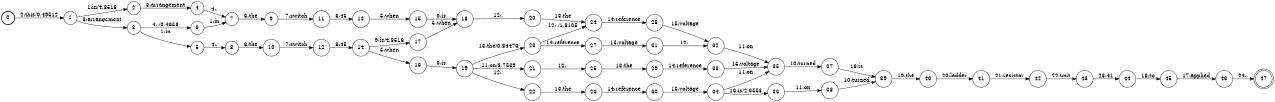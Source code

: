 digraph FST {
rankdir = LR;
size = "8.5,11";
label = "";
center = 1;
orientation = Portrait;
ranksep = "0.4";
nodesep = "0.25";
0 [label = "0", shape = circle, style = bold, fontsize = 14]
	0 -> 1 [label = "2:this/0.49512", fontsize = 14];
1 [label = "1", shape = circle, style = solid, fontsize = 14]
	1 -> 2 [label = "1:in/4.8516", fontsize = 14];
	1 -> 3 [label = "3:arrangement", fontsize = 14];
2 [label = "2", shape = circle, style = solid, fontsize = 14]
	2 -> 4 [label = "3:arrangement", fontsize = 14];
3 [label = "3", shape = circle, style = solid, fontsize = 14]
	3 -> 5 [label = "1:in", fontsize = 14];
	3 -> 6 [label = "4:,/3.4658", fontsize = 14];
4 [label = "4", shape = circle, style = solid, fontsize = 14]
	4 -> 7 [label = "4:,", fontsize = 14];
5 [label = "5", shape = circle, style = solid, fontsize = 14]
	5 -> 8 [label = "4:,", fontsize = 14];
6 [label = "6", shape = circle, style = solid, fontsize = 14]
	6 -> 7 [label = "1:in", fontsize = 14];
7 [label = "7", shape = circle, style = solid, fontsize = 14]
	7 -> 9 [label = "6:the", fontsize = 14];
8 [label = "8", shape = circle, style = solid, fontsize = 14]
	8 -> 10 [label = "6:the", fontsize = 14];
9 [label = "9", shape = circle, style = solid, fontsize = 14]
	9 -> 11 [label = "7:switch", fontsize = 14];
10 [label = "10", shape = circle, style = solid, fontsize = 14]
	10 -> 12 [label = "7:switch", fontsize = 14];
11 [label = "11", shape = circle, style = solid, fontsize = 14]
	11 -> 13 [label = "8:45", fontsize = 14];
12 [label = "12", shape = circle, style = solid, fontsize = 14]
	12 -> 14 [label = "8:45", fontsize = 14];
13 [label = "13", shape = circle, style = solid, fontsize = 14]
	13 -> 15 [label = "5:when", fontsize = 14];
14 [label = "14", shape = circle, style = solid, fontsize = 14]
	14 -> 16 [label = "5:when", fontsize = 14];
	14 -> 17 [label = "9:is/4.8516", fontsize = 14];
15 [label = "15", shape = circle, style = solid, fontsize = 14]
	15 -> 18 [label = "9:is", fontsize = 14];
16 [label = "16", shape = circle, style = solid, fontsize = 14]
	16 -> 19 [label = "9:is", fontsize = 14];
17 [label = "17", shape = circle, style = solid, fontsize = 14]
	17 -> 18 [label = "5:when", fontsize = 14];
18 [label = "18", shape = circle, style = solid, fontsize = 14]
	18 -> 20 [label = "12:,", fontsize = 14];
19 [label = "19", shape = circle, style = solid, fontsize = 14]
	19 -> 22 [label = "12:,", fontsize = 14];
	19 -> 23 [label = "13:the/0.84473", fontsize = 14];
	19 -> 21 [label = "11:on/3.7539", fontsize = 14];
20 [label = "20", shape = circle, style = solid, fontsize = 14]
	20 -> 24 [label = "13:the", fontsize = 14];
21 [label = "21", shape = circle, style = solid, fontsize = 14]
	21 -> 25 [label = "12:,", fontsize = 14];
22 [label = "22", shape = circle, style = solid, fontsize = 14]
	22 -> 26 [label = "13:the", fontsize = 14];
23 [label = "23", shape = circle, style = solid, fontsize = 14]
	23 -> 24 [label = "12:,/1.8105", fontsize = 14];
	23 -> 27 [label = "14:reference", fontsize = 14];
24 [label = "24", shape = circle, style = solid, fontsize = 14]
	24 -> 28 [label = "14:reference", fontsize = 14];
25 [label = "25", shape = circle, style = solid, fontsize = 14]
	25 -> 29 [label = "13:the", fontsize = 14];
26 [label = "26", shape = circle, style = solid, fontsize = 14]
	26 -> 30 [label = "14:reference", fontsize = 14];
27 [label = "27", shape = circle, style = solid, fontsize = 14]
	27 -> 31 [label = "15:voltage", fontsize = 14];
28 [label = "28", shape = circle, style = solid, fontsize = 14]
	28 -> 32 [label = "15:voltage", fontsize = 14];
29 [label = "29", shape = circle, style = solid, fontsize = 14]
	29 -> 33 [label = "14:reference", fontsize = 14];
30 [label = "30", shape = circle, style = solid, fontsize = 14]
	30 -> 34 [label = "15:voltage", fontsize = 14];
31 [label = "31", shape = circle, style = solid, fontsize = 14]
	31 -> 32 [label = "12:,", fontsize = 14];
32 [label = "32", shape = circle, style = solid, fontsize = 14]
	32 -> 35 [label = "11:on", fontsize = 14];
33 [label = "33", shape = circle, style = solid, fontsize = 14]
	33 -> 35 [label = "15:voltage", fontsize = 14];
34 [label = "34", shape = circle, style = solid, fontsize = 14]
	34 -> 36 [label = "16:is/2.6553", fontsize = 14];
	34 -> 35 [label = "11:on", fontsize = 14];
35 [label = "35", shape = circle, style = solid, fontsize = 14]
	35 -> 37 [label = "10:turned", fontsize = 14];
36 [label = "36", shape = circle, style = solid, fontsize = 14]
	36 -> 38 [label = "11:on", fontsize = 14];
37 [label = "37", shape = circle, style = solid, fontsize = 14]
	37 -> 39 [label = "16:is", fontsize = 14];
38 [label = "38", shape = circle, style = solid, fontsize = 14]
	38 -> 39 [label = "10:turned", fontsize = 14];
39 [label = "39", shape = circle, style = solid, fontsize = 14]
	39 -> 40 [label = "19:the", fontsize = 14];
40 [label = "40", shape = circle, style = solid, fontsize = 14]
	40 -> 41 [label = "20:ladder", fontsize = 14];
41 [label = "41", shape = circle, style = solid, fontsize = 14]
	41 -> 42 [label = "21:resistor", fontsize = 14];
42 [label = "42", shape = circle, style = solid, fontsize = 14]
	42 -> 43 [label = "22:unit", fontsize = 14];
43 [label = "43", shape = circle, style = solid, fontsize = 14]
	43 -> 44 [label = "23:41", fontsize = 14];
44 [label = "44", shape = circle, style = solid, fontsize = 14]
	44 -> 45 [label = "18:to", fontsize = 14];
45 [label = "45", shape = circle, style = solid, fontsize = 14]
	45 -> 46 [label = "17:applied", fontsize = 14];
46 [label = "46", shape = circle, style = solid, fontsize = 14]
	46 -> 47 [label = "24:.", fontsize = 14];
47 [label = "47", shape = doublecircle, style = solid, fontsize = 14]
}
